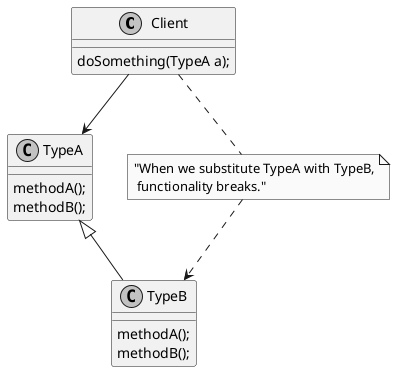 @startuml
skinparam monochrome true
class Client {
    doSomething(TypeA a);
}

class TypeA {
    methodA();
    methodB();
}
class TypeB {
    methodA();
    methodB();
}
TypeA <|-- TypeB
Client --> TypeA
note as N1
    "When we substitute TypeA with TypeB,
     functionality breaks."
end note
Client .. N1
N1 ..> TypeB

@enduml